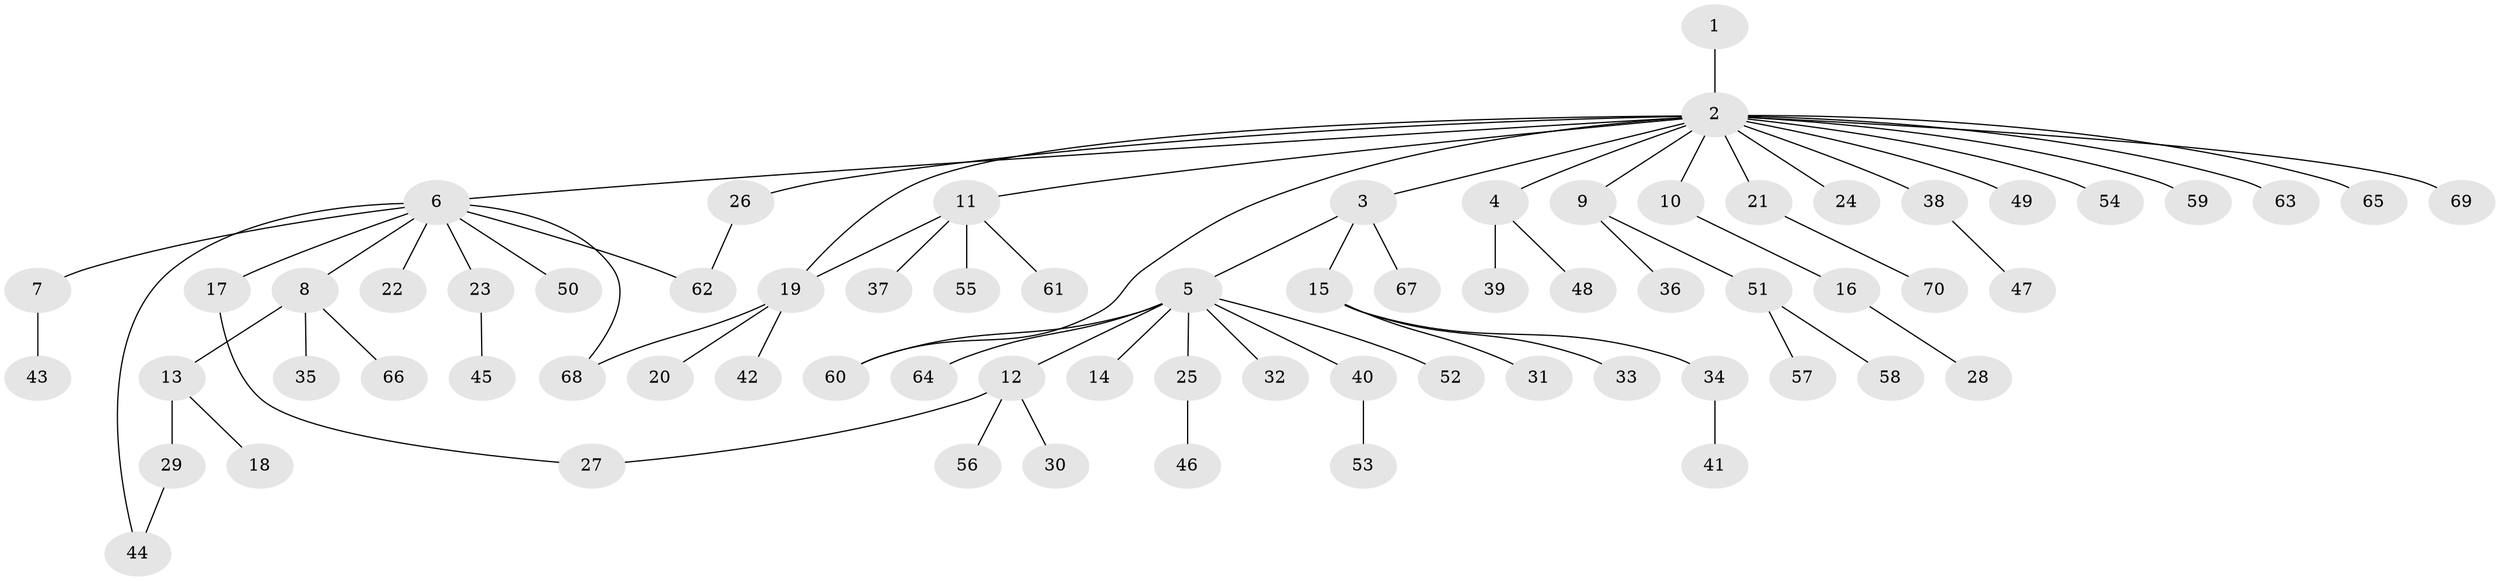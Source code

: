 // coarse degree distribution, {1: 0.7142857142857143, 6: 0.02040816326530612, 2: 0.1836734693877551, 4: 0.02040816326530612, 10: 0.02040816326530612, 3: 0.02040816326530612, 22: 0.02040816326530612}
// Generated by graph-tools (version 1.1) at 2025/50/03/04/25 21:50:15]
// undirected, 70 vertices, 75 edges
graph export_dot {
graph [start="1"]
  node [color=gray90,style=filled];
  1;
  2;
  3;
  4;
  5;
  6;
  7;
  8;
  9;
  10;
  11;
  12;
  13;
  14;
  15;
  16;
  17;
  18;
  19;
  20;
  21;
  22;
  23;
  24;
  25;
  26;
  27;
  28;
  29;
  30;
  31;
  32;
  33;
  34;
  35;
  36;
  37;
  38;
  39;
  40;
  41;
  42;
  43;
  44;
  45;
  46;
  47;
  48;
  49;
  50;
  51;
  52;
  53;
  54;
  55;
  56;
  57;
  58;
  59;
  60;
  61;
  62;
  63;
  64;
  65;
  66;
  67;
  68;
  69;
  70;
  1 -- 2;
  2 -- 3;
  2 -- 4;
  2 -- 6;
  2 -- 9;
  2 -- 10;
  2 -- 11;
  2 -- 19;
  2 -- 21;
  2 -- 24;
  2 -- 26;
  2 -- 38;
  2 -- 49;
  2 -- 54;
  2 -- 59;
  2 -- 60;
  2 -- 63;
  2 -- 65;
  2 -- 69;
  3 -- 5;
  3 -- 15;
  3 -- 67;
  4 -- 39;
  4 -- 48;
  5 -- 12;
  5 -- 14;
  5 -- 25;
  5 -- 32;
  5 -- 40;
  5 -- 52;
  5 -- 60;
  5 -- 64;
  6 -- 7;
  6 -- 8;
  6 -- 17;
  6 -- 22;
  6 -- 23;
  6 -- 44;
  6 -- 50;
  6 -- 62;
  6 -- 68;
  7 -- 43;
  8 -- 13;
  8 -- 35;
  8 -- 66;
  9 -- 36;
  9 -- 51;
  10 -- 16;
  11 -- 19;
  11 -- 37;
  11 -- 55;
  11 -- 61;
  12 -- 27;
  12 -- 30;
  12 -- 56;
  13 -- 18;
  13 -- 29;
  15 -- 31;
  15 -- 33;
  15 -- 34;
  16 -- 28;
  17 -- 27;
  19 -- 20;
  19 -- 42;
  19 -- 68;
  21 -- 70;
  23 -- 45;
  25 -- 46;
  26 -- 62;
  29 -- 44;
  34 -- 41;
  38 -- 47;
  40 -- 53;
  51 -- 57;
  51 -- 58;
}
